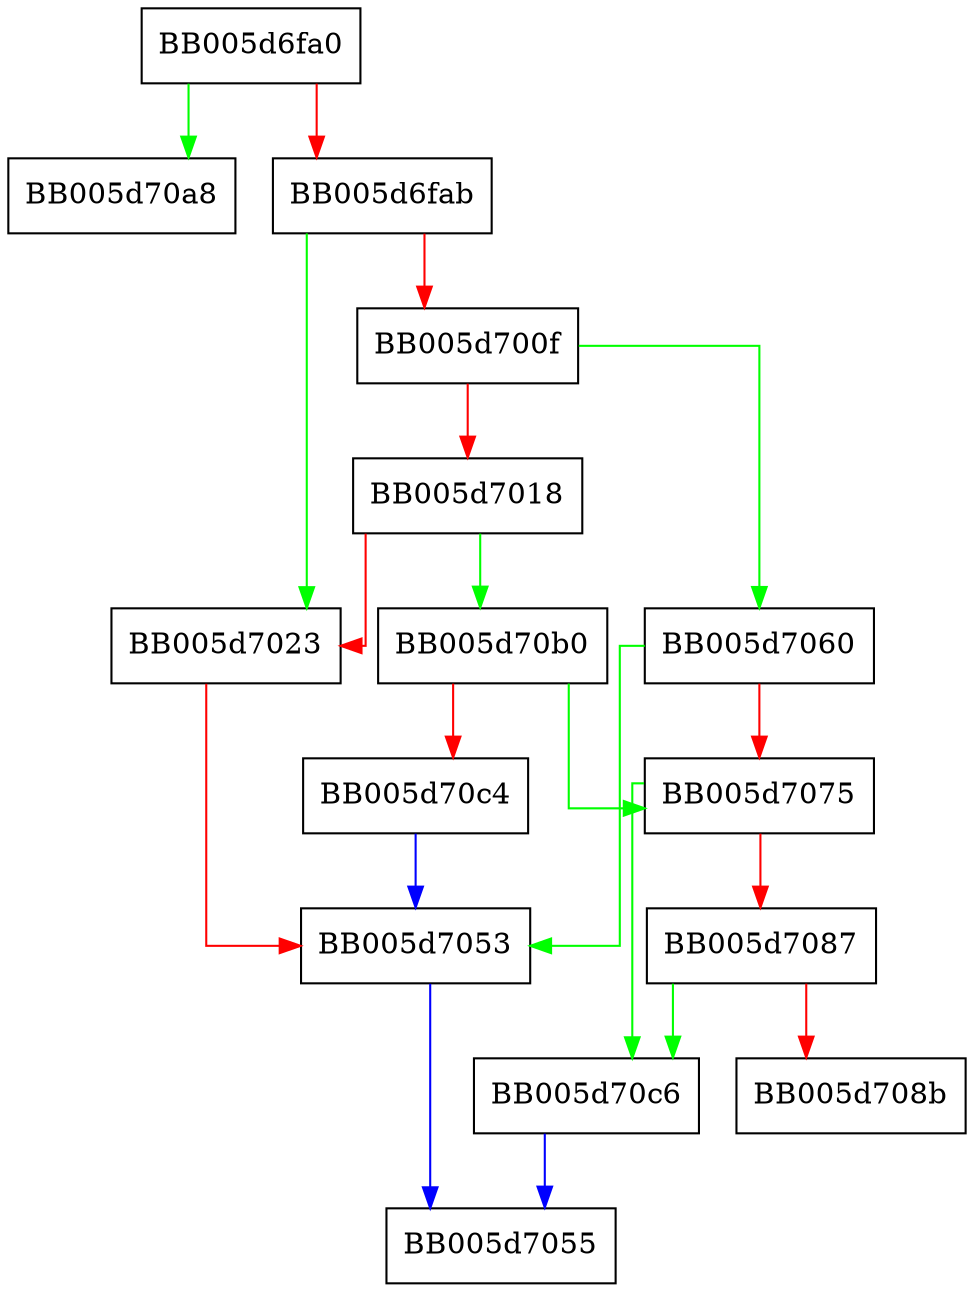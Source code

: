 digraph EVP_PKEY_get_octet_string_param {
  node [shape="box"];
  graph [splines=ortho];
  BB005d6fa0 -> BB005d70a8 [color="green"];
  BB005d6fa0 -> BB005d6fab [color="red"];
  BB005d6fab -> BB005d7023 [color="green"];
  BB005d6fab -> BB005d700f [color="red"];
  BB005d700f -> BB005d7060 [color="green"];
  BB005d700f -> BB005d7018 [color="red"];
  BB005d7018 -> BB005d70b0 [color="green"];
  BB005d7018 -> BB005d7023 [color="red"];
  BB005d7023 -> BB005d7053 [color="red"];
  BB005d7053 -> BB005d7055 [color="blue"];
  BB005d7060 -> BB005d7053 [color="green"];
  BB005d7060 -> BB005d7075 [color="red"];
  BB005d7075 -> BB005d70c6 [color="green"];
  BB005d7075 -> BB005d7087 [color="red"];
  BB005d7087 -> BB005d70c6 [color="green"];
  BB005d7087 -> BB005d708b [color="red"];
  BB005d70b0 -> BB005d7075 [color="green"];
  BB005d70b0 -> BB005d70c4 [color="red"];
  BB005d70c4 -> BB005d7053 [color="blue"];
  BB005d70c6 -> BB005d7055 [color="blue"];
}